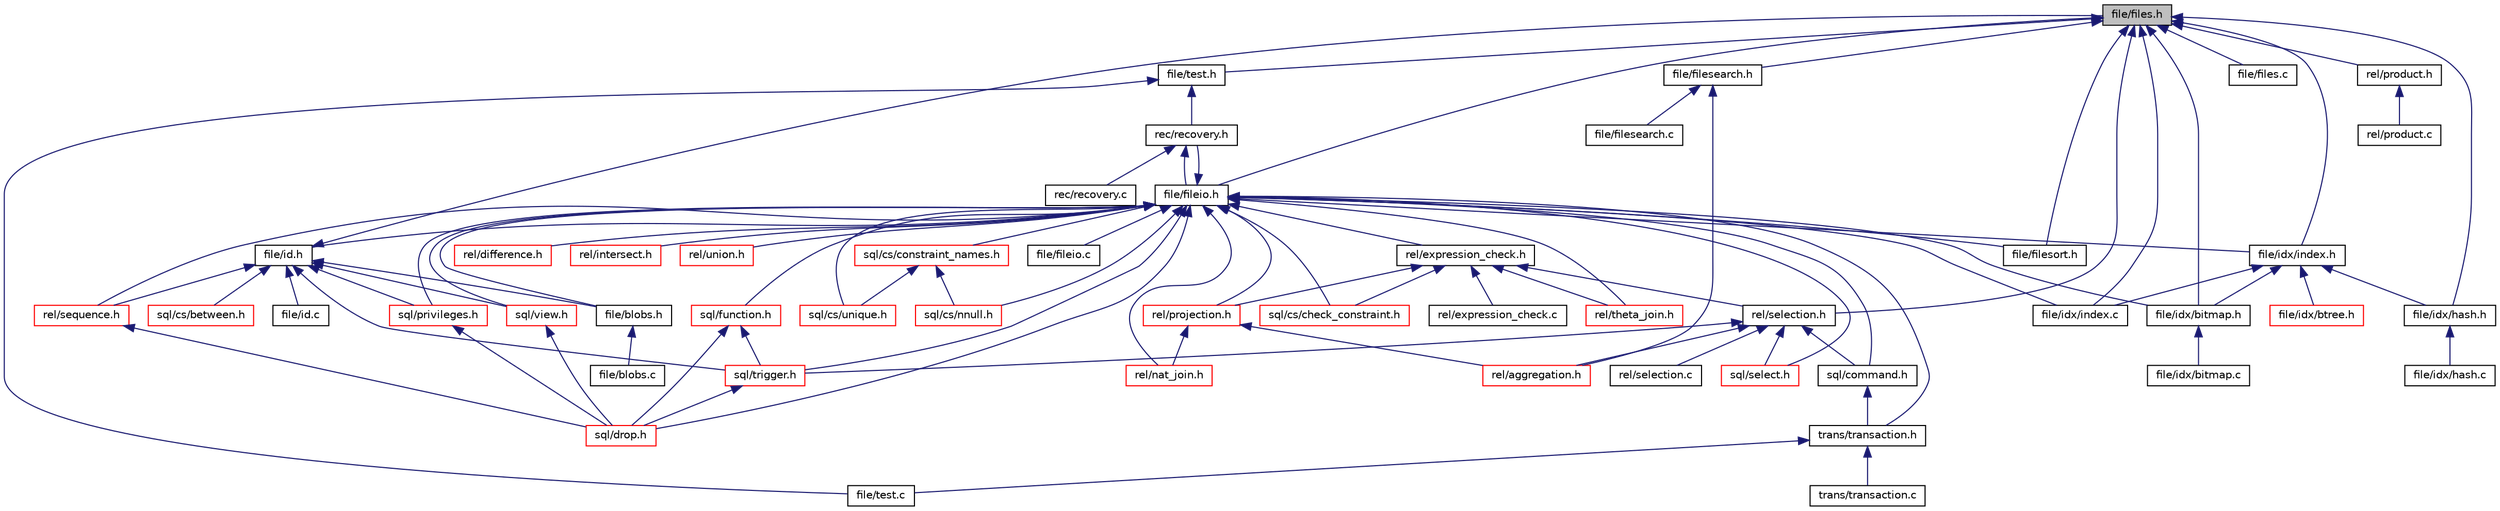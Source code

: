 digraph "file/files.h"
{
  bgcolor="transparent";
  edge [fontname="Helvetica",fontsize="10",labelfontname="Helvetica",labelfontsize="10"];
  node [fontname="Helvetica",fontsize="10",shape=record];
  Node1 [label="file/files.h",height=0.2,width=0.4,color="black", fillcolor="grey75", style="filled" fontcolor="black"];
  Node1 -> Node2 [dir="back",color="midnightblue",fontsize="10",style="solid",fontname="Helvetica"];
  Node2 [label="file/test.h",height=0.2,width=0.4,color="black",URL="$test_8h.html"];
  Node2 -> Node3 [dir="back",color="midnightblue",fontsize="10",style="solid",fontname="Helvetica"];
  Node3 [label="rec/recovery.h",height=0.2,width=0.4,color="black",URL="$recovery_8h_source.html"];
  Node3 -> Node4 [dir="back",color="midnightblue",fontsize="10",style="solid",fontname="Helvetica"];
  Node4 [label="file/fileio.h",height=0.2,width=0.4,color="black",URL="$fileio_8h.html"];
  Node4 -> Node5 [dir="back",color="midnightblue",fontsize="10",style="solid",fontname="Helvetica"];
  Node5 [label="file/blobs.h",height=0.2,width=0.4,color="black",URL="$blobs_8h.html"];
  Node5 -> Node6 [dir="back",color="midnightblue",fontsize="10",style="solid",fontname="Helvetica"];
  Node6 [label="file/blobs.c",height=0.2,width=0.4,color="black",URL="$blobs_8c.html"];
  Node4 -> Node3 [dir="back",color="midnightblue",fontsize="10",style="solid",fontname="Helvetica"];
  Node4 -> Node7 [dir="back",color="midnightblue",fontsize="10",style="solid",fontname="Helvetica"];
  Node7 [label="file/id.h",height=0.2,width=0.4,color="black",URL="$id_8h.html"];
  Node7 -> Node1 [dir="back",color="midnightblue",fontsize="10",style="solid",fontname="Helvetica"];
  Node7 -> Node5 [dir="back",color="midnightblue",fontsize="10",style="solid",fontname="Helvetica"];
  Node7 -> Node8 [dir="back",color="midnightblue",fontsize="10",style="solid",fontname="Helvetica"];
  Node8 [label="file/id.c",height=0.2,width=0.4,color="black",URL="$id_8c.html"];
  Node7 -> Node9 [dir="back",color="midnightblue",fontsize="10",style="solid",fontname="Helvetica"];
  Node9 [label="sql/cs/between.h",height=0.2,width=0.4,color="red",URL="$between_8h.html"];
  Node7 -> Node10 [dir="back",color="midnightblue",fontsize="10",style="solid",fontname="Helvetica"];
  Node10 [label="sql/view.h",height=0.2,width=0.4,color="red",URL="$view_8h_source.html"];
  Node10 -> Node11 [dir="back",color="midnightblue",fontsize="10",style="solid",fontname="Helvetica"];
  Node11 [label="sql/drop.h",height=0.2,width=0.4,color="red",URL="$drop_8h.html"];
  Node7 -> Node12 [dir="back",color="midnightblue",fontsize="10",style="solid",fontname="Helvetica"];
  Node12 [label="rel/sequence.h",height=0.2,width=0.4,color="red",URL="$sequence_8h.html"];
  Node12 -> Node11 [dir="back",color="midnightblue",fontsize="10",style="solid",fontname="Helvetica"];
  Node7 -> Node13 [dir="back",color="midnightblue",fontsize="10",style="solid",fontname="Helvetica"];
  Node13 [label="sql/trigger.h",height=0.2,width=0.4,color="red",URL="$trigger_8h.html"];
  Node13 -> Node11 [dir="back",color="midnightblue",fontsize="10",style="solid",fontname="Helvetica"];
  Node7 -> Node14 [dir="back",color="midnightblue",fontsize="10",style="solid",fontname="Helvetica"];
  Node14 [label="sql/privileges.h",height=0.2,width=0.4,color="red",URL="$privileges_8h_source.html"];
  Node14 -> Node11 [dir="back",color="midnightblue",fontsize="10",style="solid",fontname="Helvetica"];
  Node4 -> Node15 [dir="back",color="midnightblue",fontsize="10",style="solid",fontname="Helvetica"];
  Node15 [label="file/fileio.c",height=0.2,width=0.4,color="black",URL="$fileio_8c.html"];
  Node4 -> Node16 [dir="back",color="midnightblue",fontsize="10",style="solid",fontname="Helvetica"];
  Node16 [label="file/filesort.h",height=0.2,width=0.4,color="black",URL="$filesort_8h.html"];
  Node4 -> Node17 [dir="back",color="midnightblue",fontsize="10",style="solid",fontname="Helvetica"];
  Node17 [label="sql/command.h",height=0.2,width=0.4,color="black",URL="$command_8h_source.html"];
  Node17 -> Node18 [dir="back",color="midnightblue",fontsize="10",style="solid",fontname="Helvetica"];
  Node18 [label="trans/transaction.h",height=0.2,width=0.4,color="black",URL="$transaction_8h.html"];
  Node18 -> Node19 [dir="back",color="midnightblue",fontsize="10",style="solid",fontname="Helvetica"];
  Node19 [label="file/test.c",height=0.2,width=0.4,color="black",URL="$test_8c.html"];
  Node18 -> Node20 [dir="back",color="midnightblue",fontsize="10",style="solid",fontname="Helvetica"];
  Node20 [label="trans/transaction.c",height=0.2,width=0.4,color="black",URL="$transaction_8c.html"];
  Node4 -> Node21 [dir="back",color="midnightblue",fontsize="10",style="solid",fontname="Helvetica"];
  Node21 [label="rel/expression_check.h",height=0.2,width=0.4,color="black",URL="$expression__check_8h.html"];
  Node21 -> Node22 [dir="back",color="midnightblue",fontsize="10",style="solid",fontname="Helvetica"];
  Node22 [label="rel/selection.h",height=0.2,width=0.4,color="black",URL="$selection_8h.html"];
  Node22 -> Node17 [dir="back",color="midnightblue",fontsize="10",style="solid",fontname="Helvetica"];
  Node22 -> Node23 [dir="back",color="midnightblue",fontsize="10",style="solid",fontname="Helvetica"];
  Node23 [label="rel/aggregation.h",height=0.2,width=0.4,color="red",URL="$aggregation_8h.html"];
  Node22 -> Node24 [dir="back",color="midnightblue",fontsize="10",style="solid",fontname="Helvetica"];
  Node24 [label="rel/selection.c",height=0.2,width=0.4,color="black",URL="$selection_8c.html"];
  Node22 -> Node13 [dir="back",color="midnightblue",fontsize="10",style="solid",fontname="Helvetica"];
  Node22 -> Node25 [dir="back",color="midnightblue",fontsize="10",style="solid",fontname="Helvetica"];
  Node25 [label="sql/select.h",height=0.2,width=0.4,color="red",URL="$select_8h_source.html"];
  Node21 -> Node26 [dir="back",color="midnightblue",fontsize="10",style="solid",fontname="Helvetica"];
  Node26 [label="sql/cs/check_constraint.h",height=0.2,width=0.4,color="red",URL="$check__constraint_8h.html"];
  Node21 -> Node27 [dir="back",color="midnightblue",fontsize="10",style="solid",fontname="Helvetica"];
  Node27 [label="rel/projection.h",height=0.2,width=0.4,color="red",URL="$projection_8h.html"];
  Node27 -> Node23 [dir="back",color="midnightblue",fontsize="10",style="solid",fontname="Helvetica"];
  Node27 -> Node28 [dir="back",color="midnightblue",fontsize="10",style="solid",fontname="Helvetica"];
  Node28 [label="rel/nat_join.h",height=0.2,width=0.4,color="red",URL="$nat__join_8h.html"];
  Node21 -> Node29 [dir="back",color="midnightblue",fontsize="10",style="solid",fontname="Helvetica"];
  Node29 [label="rel/expression_check.c",height=0.2,width=0.4,color="black",URL="$expression__check_8c.html"];
  Node21 -> Node30 [dir="back",color="midnightblue",fontsize="10",style="solid",fontname="Helvetica"];
  Node30 [label="rel/theta_join.h",height=0.2,width=0.4,color="red",URL="$theta__join_8h.html"];
  Node4 -> Node18 [dir="back",color="midnightblue",fontsize="10",style="solid",fontname="Helvetica"];
  Node4 -> Node31 [dir="back",color="midnightblue",fontsize="10",style="solid",fontname="Helvetica"];
  Node31 [label="file/idx/index.h",height=0.2,width=0.4,color="black",URL="$index_8h.html"];
  Node31 -> Node32 [dir="back",color="midnightblue",fontsize="10",style="solid",fontname="Helvetica"];
  Node32 [label="file/idx/bitmap.h",height=0.2,width=0.4,color="black",URL="$bitmap_8h.html"];
  Node32 -> Node33 [dir="back",color="midnightblue",fontsize="10",style="solid",fontname="Helvetica"];
  Node33 [label="file/idx/bitmap.c",height=0.2,width=0.4,color="black",URL="$bitmap_8c.html"];
  Node31 -> Node34 [dir="back",color="midnightblue",fontsize="10",style="solid",fontname="Helvetica"];
  Node34 [label="file/idx/btree.h",height=0.2,width=0.4,color="red",URL="$btree_8h.html"];
  Node31 -> Node35 [dir="back",color="midnightblue",fontsize="10",style="solid",fontname="Helvetica"];
  Node35 [label="file/idx/hash.h",height=0.2,width=0.4,color="black",URL="$hash_8h.html"];
  Node35 -> Node36 [dir="back",color="midnightblue",fontsize="10",style="solid",fontname="Helvetica"];
  Node36 [label="file/idx/hash.c",height=0.2,width=0.4,color="black",URL="$hash_8c.html"];
  Node31 -> Node37 [dir="back",color="midnightblue",fontsize="10",style="solid",fontname="Helvetica"];
  Node37 [label="file/idx/index.c",height=0.2,width=0.4,color="black",URL="$index_8c.html"];
  Node4 -> Node32 [dir="back",color="midnightblue",fontsize="10",style="solid",fontname="Helvetica"];
  Node4 -> Node37 [dir="back",color="midnightblue",fontsize="10",style="solid",fontname="Helvetica"];
  Node4 -> Node26 [dir="back",color="midnightblue",fontsize="10",style="solid",fontname="Helvetica"];
  Node4 -> Node38 [dir="back",color="midnightblue",fontsize="10",style="solid",fontname="Helvetica"];
  Node38 [label="sql/cs/constraint_names.h",height=0.2,width=0.4,color="red",URL="$constraint__names_8h.html"];
  Node38 -> Node39 [dir="back",color="midnightblue",fontsize="10",style="solid",fontname="Helvetica"];
  Node39 [label="sql/cs/nnull.h",height=0.2,width=0.4,color="red",URL="$nnull_8h.html"];
  Node38 -> Node40 [dir="back",color="midnightblue",fontsize="10",style="solid",fontname="Helvetica"];
  Node40 [label="sql/cs/unique.h",height=0.2,width=0.4,color="red",URL="$unique_8h.html"];
  Node4 -> Node39 [dir="back",color="midnightblue",fontsize="10",style="solid",fontname="Helvetica"];
  Node4 -> Node40 [dir="back",color="midnightblue",fontsize="10",style="solid",fontname="Helvetica"];
  Node4 -> Node10 [dir="back",color="midnightblue",fontsize="10",style="solid",fontname="Helvetica"];
  Node4 -> Node27 [dir="back",color="midnightblue",fontsize="10",style="solid",fontname="Helvetica"];
  Node4 -> Node41 [dir="back",color="midnightblue",fontsize="10",style="solid",fontname="Helvetica"];
  Node41 [label="rel/difference.h",height=0.2,width=0.4,color="red",URL="$difference_8h.html"];
  Node4 -> Node42 [dir="back",color="midnightblue",fontsize="10",style="solid",fontname="Helvetica"];
  Node42 [label="rel/intersect.h",height=0.2,width=0.4,color="red",URL="$intersect_8h.html"];
  Node4 -> Node28 [dir="back",color="midnightblue",fontsize="10",style="solid",fontname="Helvetica"];
  Node4 -> Node12 [dir="back",color="midnightblue",fontsize="10",style="solid",fontname="Helvetica"];
  Node4 -> Node30 [dir="back",color="midnightblue",fontsize="10",style="solid",fontname="Helvetica"];
  Node4 -> Node43 [dir="back",color="midnightblue",fontsize="10",style="solid",fontname="Helvetica"];
  Node43 [label="rel/union.h",height=0.2,width=0.4,color="red",URL="$union_8h.html"];
  Node4 -> Node11 [dir="back",color="midnightblue",fontsize="10",style="solid",fontname="Helvetica"];
  Node4 -> Node13 [dir="back",color="midnightblue",fontsize="10",style="solid",fontname="Helvetica"];
  Node4 -> Node44 [dir="back",color="midnightblue",fontsize="10",style="solid",fontname="Helvetica"];
  Node44 [label="sql/function.h",height=0.2,width=0.4,color="red",URL="$function_8h.html"];
  Node44 -> Node13 [dir="back",color="midnightblue",fontsize="10",style="solid",fontname="Helvetica"];
  Node44 -> Node11 [dir="back",color="midnightblue",fontsize="10",style="solid",fontname="Helvetica"];
  Node4 -> Node14 [dir="back",color="midnightblue",fontsize="10",style="solid",fontname="Helvetica"];
  Node4 -> Node25 [dir="back",color="midnightblue",fontsize="10",style="solid",fontname="Helvetica"];
  Node3 -> Node45 [dir="back",color="midnightblue",fontsize="10",style="solid",fontname="Helvetica"];
  Node45 [label="rec/recovery.c",height=0.2,width=0.4,color="black",URL="$recovery_8c.html"];
  Node2 -> Node19 [dir="back",color="midnightblue",fontsize="10",style="solid",fontname="Helvetica"];
  Node1 -> Node4 [dir="back",color="midnightblue",fontsize="10",style="solid",fontname="Helvetica"];
  Node1 -> Node46 [dir="back",color="midnightblue",fontsize="10",style="solid",fontname="Helvetica"];
  Node46 [label="file/files.c",height=0.2,width=0.4,color="black",URL="$files_8c.html"];
  Node1 -> Node47 [dir="back",color="midnightblue",fontsize="10",style="solid",fontname="Helvetica"];
  Node47 [label="file/filesearch.h",height=0.2,width=0.4,color="black",URL="$filesearch_8h.html"];
  Node47 -> Node48 [dir="back",color="midnightblue",fontsize="10",style="solid",fontname="Helvetica"];
  Node48 [label="file/filesearch.c",height=0.2,width=0.4,color="black",URL="$filesearch_8c.html"];
  Node47 -> Node23 [dir="back",color="midnightblue",fontsize="10",style="solid",fontname="Helvetica"];
  Node1 -> Node16 [dir="back",color="midnightblue",fontsize="10",style="solid",fontname="Helvetica"];
  Node1 -> Node22 [dir="back",color="midnightblue",fontsize="10",style="solid",fontname="Helvetica"];
  Node1 -> Node31 [dir="back",color="midnightblue",fontsize="10",style="solid",fontname="Helvetica"];
  Node1 -> Node32 [dir="back",color="midnightblue",fontsize="10",style="solid",fontname="Helvetica"];
  Node1 -> Node35 [dir="back",color="midnightblue",fontsize="10",style="solid",fontname="Helvetica"];
  Node1 -> Node37 [dir="back",color="midnightblue",fontsize="10",style="solid",fontname="Helvetica"];
  Node1 -> Node49 [dir="back",color="midnightblue",fontsize="10",style="solid",fontname="Helvetica"];
  Node49 [label="rel/product.h",height=0.2,width=0.4,color="black",URL="$product_8h.html"];
  Node49 -> Node50 [dir="back",color="midnightblue",fontsize="10",style="solid",fontname="Helvetica"];
  Node50 [label="rel/product.c",height=0.2,width=0.4,color="black",URL="$product_8c.html"];
}
